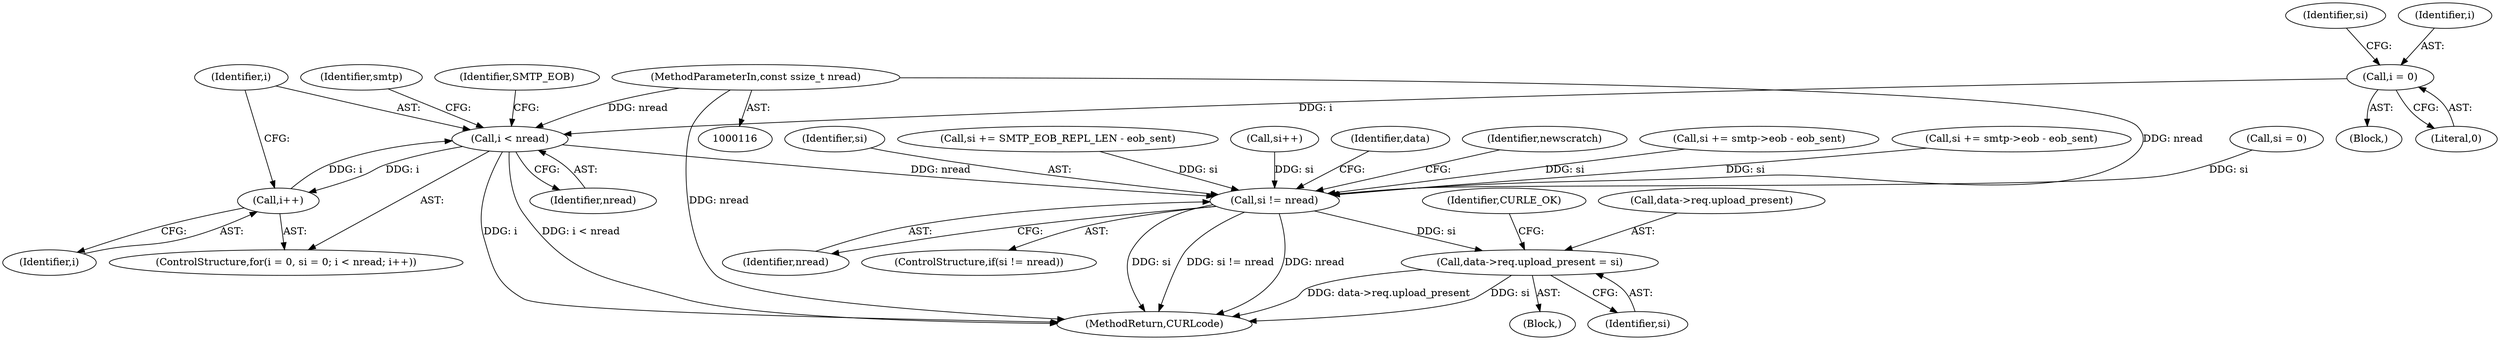 digraph "0_curl_ba1dbd78e5f1ed67c1b8d37ac89d90e5e330b628@API" {
"1000200" [label="(Call,i < nread)"];
"1000194" [label="(Call,i = 0)"];
"1000203" [label="(Call,i++)"];
"1000200" [label="(Call,i < nread)"];
"1000118" [label="(MethodParameterIn,const ssize_t nread)"];
"1000385" [label="(Call,si != nread)"];
"1000405" [label="(Call,data->req.upload_present = si)"];
"1000203" [label="(Call,i++)"];
"1000193" [label="(Block,)"];
"1000405" [label="(Call,data->req.upload_present = si)"];
"1000197" [label="(Call,si = 0)"];
"1000384" [label="(ControlStructure,if(si != nread))"];
"1000386" [label="(Identifier,si)"];
"1000202" [label="(Identifier,nread)"];
"1000411" [label="(Identifier,si)"];
"1000192" [label="(ControlStructure,for(i = 0, si = 0; i < nread; i++))"];
"1000359" [label="(Identifier,smtp)"];
"1000204" [label="(Identifier,i)"];
"1000417" [label="(MethodReturn,CURLcode)"];
"1000325" [label="(Call,si += SMTP_EOB_REPL_LEN - eob_sent)"];
"1000194" [label="(Call,i = 0)"];
"1000347" [label="(Call,si++)"];
"1000416" [label="(Identifier,CURLE_OK)"];
"1000198" [label="(Identifier,si)"];
"1000392" [label="(Identifier,data)"];
"1000201" [label="(Identifier,i)"];
"1000406" [label="(Call,data->req.upload_present)"];
"1000200" [label="(Call,i < nread)"];
"1000387" [label="(Identifier,nread)"];
"1000195" [label="(Identifier,i)"];
"1000388" [label="(Block,)"];
"1000209" [label="(Identifier,SMTP_EOB)"];
"1000414" [label="(Identifier,newscratch)"];
"1000268" [label="(Call,si += smtp->eob - eob_sent)"];
"1000377" [label="(Call,si += smtp->eob - eob_sent)"];
"1000118" [label="(MethodParameterIn,const ssize_t nread)"];
"1000385" [label="(Call,si != nread)"];
"1000196" [label="(Literal,0)"];
"1000200" -> "1000192"  [label="AST: "];
"1000200" -> "1000202"  [label="CFG: "];
"1000201" -> "1000200"  [label="AST: "];
"1000202" -> "1000200"  [label="AST: "];
"1000209" -> "1000200"  [label="CFG: "];
"1000359" -> "1000200"  [label="CFG: "];
"1000200" -> "1000417"  [label="DDG: i"];
"1000200" -> "1000417"  [label="DDG: i < nread"];
"1000194" -> "1000200"  [label="DDG: i"];
"1000203" -> "1000200"  [label="DDG: i"];
"1000118" -> "1000200"  [label="DDG: nread"];
"1000200" -> "1000203"  [label="DDG: i"];
"1000200" -> "1000385"  [label="DDG: nread"];
"1000194" -> "1000193"  [label="AST: "];
"1000194" -> "1000196"  [label="CFG: "];
"1000195" -> "1000194"  [label="AST: "];
"1000196" -> "1000194"  [label="AST: "];
"1000198" -> "1000194"  [label="CFG: "];
"1000203" -> "1000192"  [label="AST: "];
"1000203" -> "1000204"  [label="CFG: "];
"1000204" -> "1000203"  [label="AST: "];
"1000201" -> "1000203"  [label="CFG: "];
"1000118" -> "1000116"  [label="AST: "];
"1000118" -> "1000417"  [label="DDG: nread"];
"1000118" -> "1000385"  [label="DDG: nread"];
"1000385" -> "1000384"  [label="AST: "];
"1000385" -> "1000387"  [label="CFG: "];
"1000386" -> "1000385"  [label="AST: "];
"1000387" -> "1000385"  [label="AST: "];
"1000392" -> "1000385"  [label="CFG: "];
"1000414" -> "1000385"  [label="CFG: "];
"1000385" -> "1000417"  [label="DDG: nread"];
"1000385" -> "1000417"  [label="DDG: si"];
"1000385" -> "1000417"  [label="DDG: si != nread"];
"1000325" -> "1000385"  [label="DDG: si"];
"1000268" -> "1000385"  [label="DDG: si"];
"1000347" -> "1000385"  [label="DDG: si"];
"1000377" -> "1000385"  [label="DDG: si"];
"1000197" -> "1000385"  [label="DDG: si"];
"1000385" -> "1000405"  [label="DDG: si"];
"1000405" -> "1000388"  [label="AST: "];
"1000405" -> "1000411"  [label="CFG: "];
"1000406" -> "1000405"  [label="AST: "];
"1000411" -> "1000405"  [label="AST: "];
"1000416" -> "1000405"  [label="CFG: "];
"1000405" -> "1000417"  [label="DDG: si"];
"1000405" -> "1000417"  [label="DDG: data->req.upload_present"];
}

